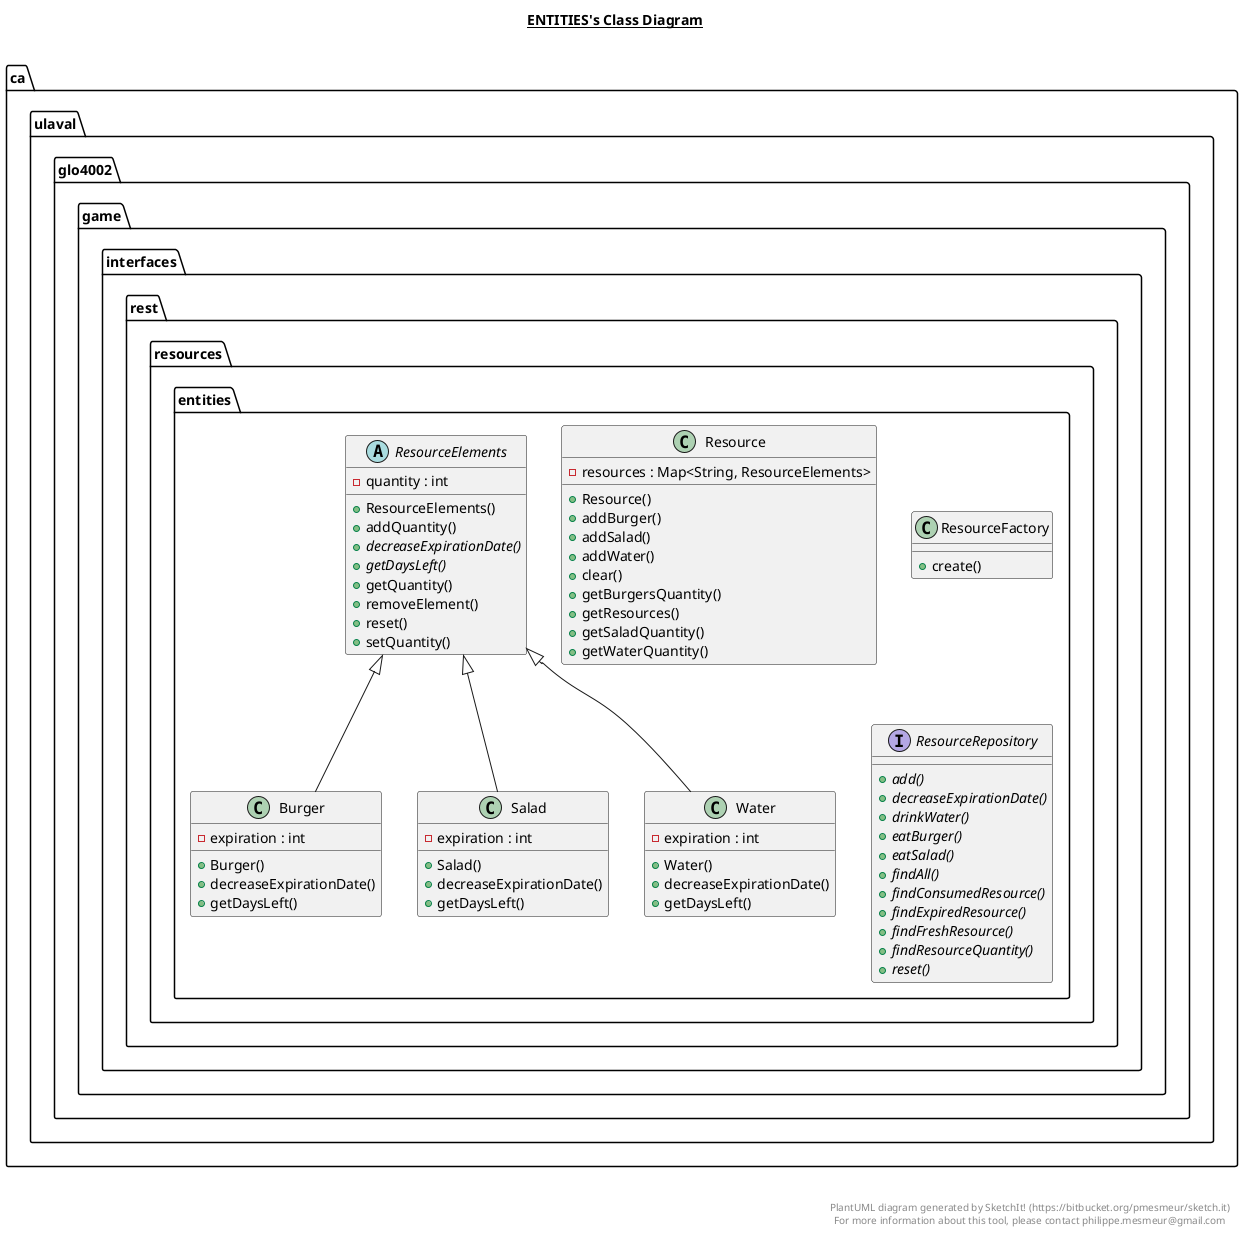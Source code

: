 @startuml

title __ENTITIES's Class Diagram__\n

  namespace ca.ulaval.glo4002.game {
    namespace interfaces.rest {
      namespace resources.entities {
        class ca.ulaval.glo4002.game.interfaces.rest.resources.entities.Burger {
            - expiration : int
            + Burger()
            + decreaseExpirationDate()
            + getDaysLeft()
        }
      }
    }
  }
  

  namespace ca.ulaval.glo4002.game {
    namespace interfaces.rest {
      namespace resources.entities {
        class ca.ulaval.glo4002.game.interfaces.rest.resources.entities.Resource {
            - resources : Map<String, ResourceElements>
            + Resource()
            + addBurger()
            + addSalad()
            + addWater()
            + clear()
            + getBurgersQuantity()
            + getResources()
            + getSaladQuantity()
            + getWaterQuantity()
        }
      }
    }
  }
  

  namespace ca.ulaval.glo4002.game {
    namespace interfaces.rest {
      namespace resources.entities {
        abstract class ca.ulaval.glo4002.game.interfaces.rest.resources.entities.ResourceElements {
            - quantity : int
            + ResourceElements()
            + addQuantity()
            {abstract} + decreaseExpirationDate()
            {abstract} + getDaysLeft()
            + getQuantity()
            + removeElement()
            + reset()
            + setQuantity()
        }
      }
    }
  }
  

  namespace ca.ulaval.glo4002.game {
    namespace interfaces.rest {
      namespace resources.entities {
        class ca.ulaval.glo4002.game.interfaces.rest.resources.entities.ResourceFactory {
            + create()
        }
      }
    }
  }
  

  namespace ca.ulaval.glo4002.game {
    namespace interfaces.rest {
      namespace resources.entities {
        interface ca.ulaval.glo4002.game.interfaces.rest.resources.entities.ResourceRepository {
            {abstract} + add()
            {abstract} + decreaseExpirationDate()
            {abstract} + drinkWater()
            {abstract} + eatBurger()
            {abstract} + eatSalad()
            {abstract} + findAll()
            {abstract} + findConsumedResource()
            {abstract} + findExpiredResource()
            {abstract} + findFreshResource()
            {abstract} + findResourceQuantity()
            {abstract} + reset()
        }
      }
    }
  }
  

  namespace ca.ulaval.glo4002.game {
    namespace interfaces.rest {
      namespace resources.entities {
        class ca.ulaval.glo4002.game.interfaces.rest.resources.entities.Salad {
            - expiration : int
            + Salad()
            + decreaseExpirationDate()
            + getDaysLeft()
        }
      }
    }
  }
  

  namespace ca.ulaval.glo4002.game {
    namespace interfaces.rest {
      namespace resources.entities {
        class ca.ulaval.glo4002.game.interfaces.rest.resources.entities.Water {
            - expiration : int
            + Water()
            + decreaseExpirationDate()
            + getDaysLeft()
        }
      }
    }
  }
  

  ca.ulaval.glo4002.game.interfaces.rest.resources.entities.Burger -up-|> ca.ulaval.glo4002.game.interfaces.rest.resources.entities.ResourceElements
  ca.ulaval.glo4002.game.interfaces.rest.resources.entities.Salad -up-|> ca.ulaval.glo4002.game.interfaces.rest.resources.entities.ResourceElements
  ca.ulaval.glo4002.game.interfaces.rest.resources.entities.Water -up-|> ca.ulaval.glo4002.game.interfaces.rest.resources.entities.ResourceElements


right footer


PlantUML diagram generated by SketchIt! (https://bitbucket.org/pmesmeur/sketch.it)
For more information about this tool, please contact philippe.mesmeur@gmail.com
endfooter

@enduml

